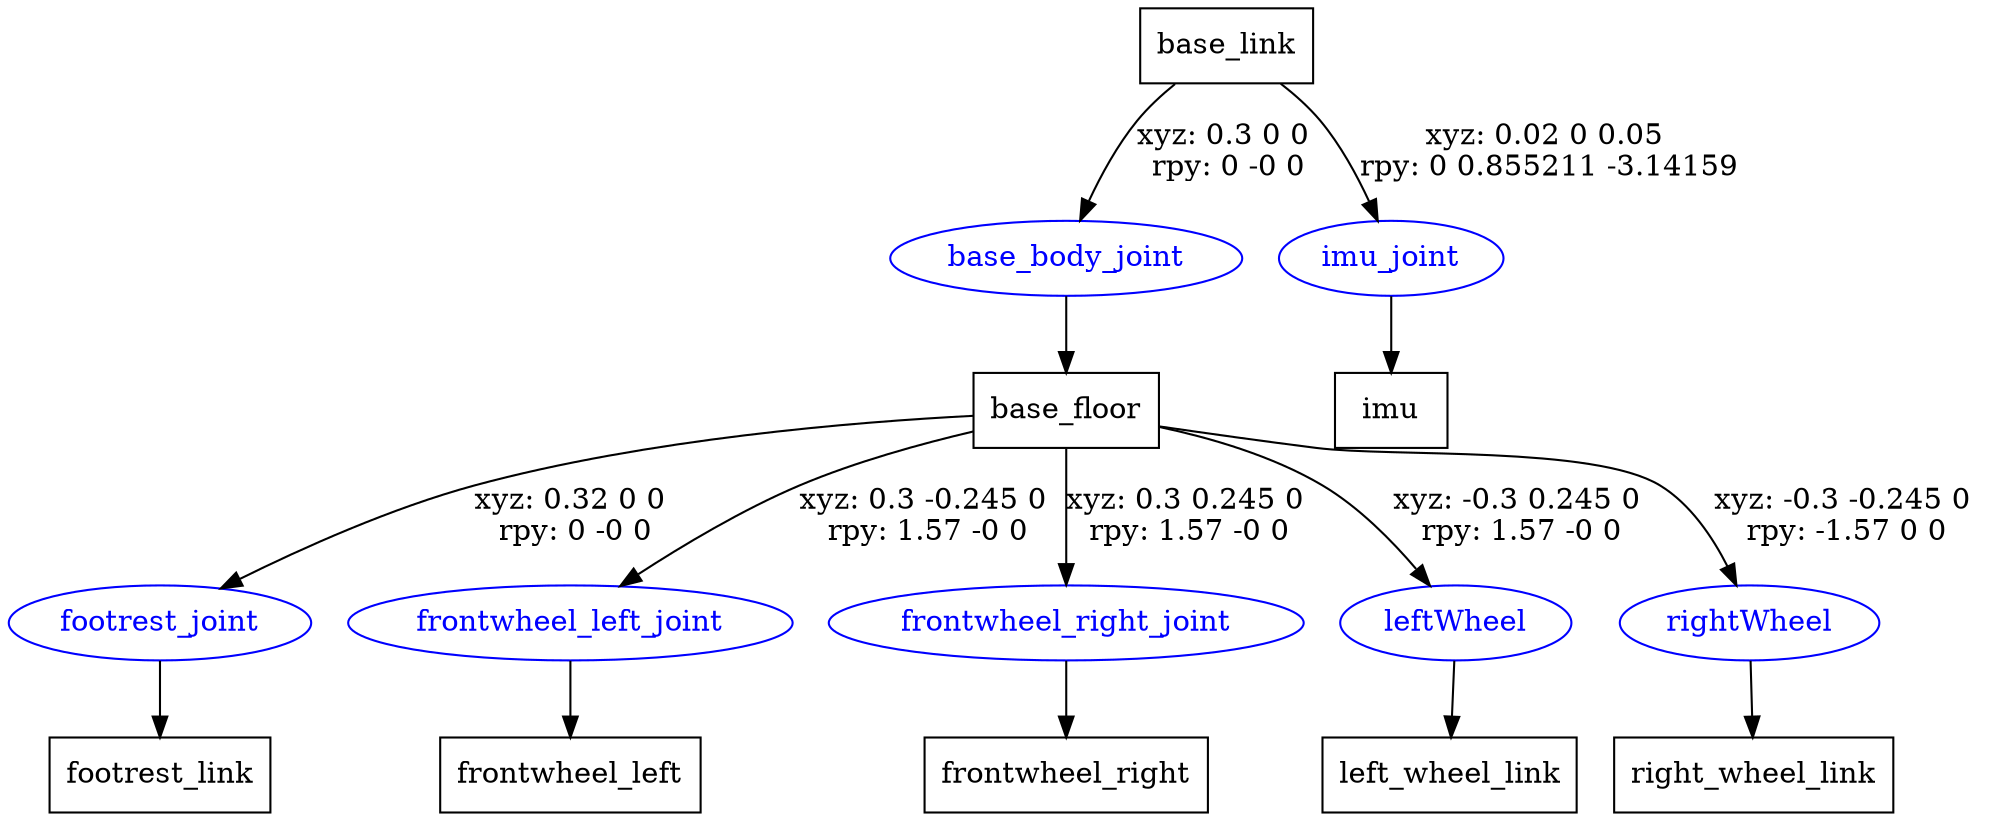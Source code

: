 digraph G {
node [shape=box];
"base_link" [label="base_link"];
"base_floor" [label="base_floor"];
"footrest_link" [label="footrest_link"];
"frontwheel_left" [label="frontwheel_left"];
"frontwheel_right" [label="frontwheel_right"];
"left_wheel_link" [label="left_wheel_link"];
"right_wheel_link" [label="right_wheel_link"];
"imu" [label="imu"];
node [shape=ellipse, color=blue, fontcolor=blue];
"base_link" -> "base_body_joint" [label="xyz: 0.3 0 0 \nrpy: 0 -0 0"]
"base_body_joint" -> "base_floor"
"base_floor" -> "footrest_joint" [label="xyz: 0.32 0 0 \nrpy: 0 -0 0"]
"footrest_joint" -> "footrest_link"
"base_floor" -> "frontwheel_left_joint" [label="xyz: 0.3 -0.245 0 \nrpy: 1.57 -0 0"]
"frontwheel_left_joint" -> "frontwheel_left"
"base_floor" -> "frontwheel_right_joint" [label="xyz: 0.3 0.245 0 \nrpy: 1.57 -0 0"]
"frontwheel_right_joint" -> "frontwheel_right"
"base_floor" -> "leftWheel" [label="xyz: -0.3 0.245 0 \nrpy: 1.57 -0 0"]
"leftWheel" -> "left_wheel_link"
"base_floor" -> "rightWheel" [label="xyz: -0.3 -0.245 0 \nrpy: -1.57 0 0"]
"rightWheel" -> "right_wheel_link"
"base_link" -> "imu_joint" [label="xyz: 0.02 0 0.05 \nrpy: 0 0.855211 -3.14159"]
"imu_joint" -> "imu"
}
